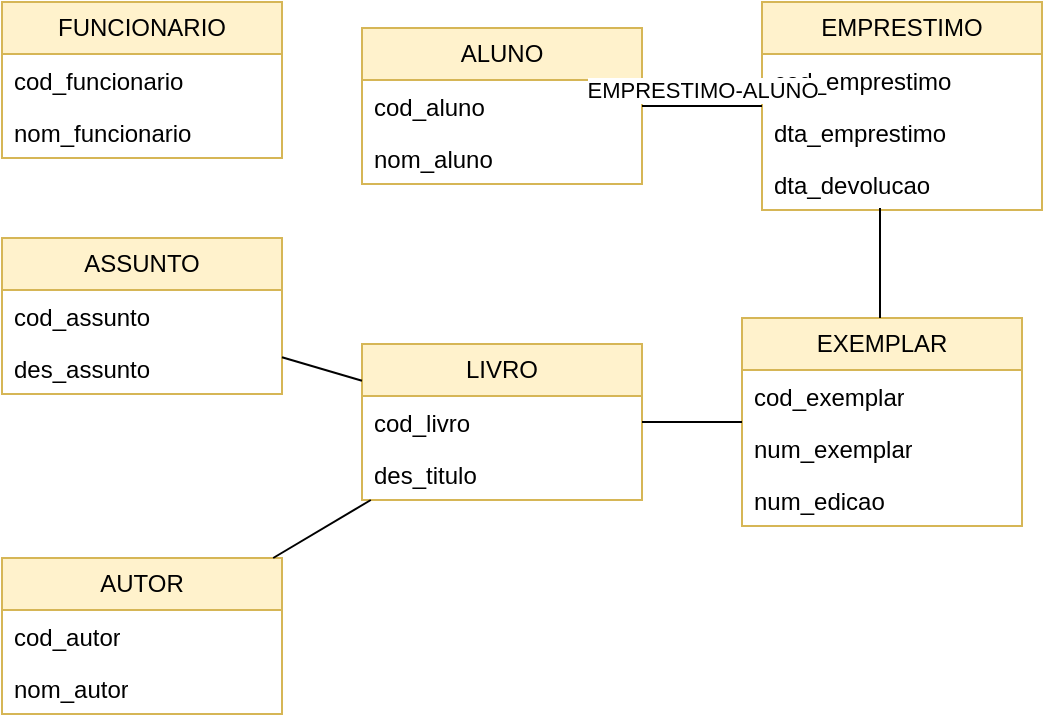 <mxfile version="21.7.2" type="github">
  <diagram name="Página-1" id="cItzlpWJskyljSl-lQDW">
    <mxGraphModel dx="794" dy="677" grid="0" gridSize="10" guides="1" tooltips="1" connect="1" arrows="1" fold="1" page="1" pageScale="1" pageWidth="827" pageHeight="1169" math="0" shadow="0">
      <root>
        <mxCell id="0" />
        <mxCell id="1" parent="0" />
        <mxCell id="SWISUeinObcU3sLyg85e-1" value="ALUNO" style="swimlane;fontStyle=0;childLayout=stackLayout;horizontal=1;startSize=26;fillColor=#fff2cc;horizontalStack=0;resizeParent=1;resizeParentMax=0;resizeLast=0;collapsible=1;marginBottom=0;whiteSpace=wrap;html=1;strokeColor=#d6b656;" parent="1" vertex="1">
          <mxGeometry x="280" y="135" width="140" height="78" as="geometry" />
        </mxCell>
        <mxCell id="SWISUeinObcU3sLyg85e-2" value="cod_aluno" style="text;strokeColor=none;fillColor=none;align=left;verticalAlign=top;spacingLeft=4;spacingRight=4;overflow=hidden;rotatable=0;points=[[0,0.5],[1,0.5]];portConstraint=eastwest;whiteSpace=wrap;html=1;" parent="SWISUeinObcU3sLyg85e-1" vertex="1">
          <mxGeometry y="26" width="140" height="26" as="geometry" />
        </mxCell>
        <mxCell id="SWISUeinObcU3sLyg85e-3" value="nom_aluno" style="text;strokeColor=none;fillColor=none;align=left;verticalAlign=top;spacingLeft=4;spacingRight=4;overflow=hidden;rotatable=0;points=[[0,0.5],[1,0.5]];portConstraint=eastwest;whiteSpace=wrap;html=1;" parent="SWISUeinObcU3sLyg85e-1" vertex="1">
          <mxGeometry y="52" width="140" height="26" as="geometry" />
        </mxCell>
        <mxCell id="SWISUeinObcU3sLyg85e-5" value="AUTOR" style="swimlane;fontStyle=0;childLayout=stackLayout;horizontal=1;startSize=26;fillColor=#fff2cc;horizontalStack=0;resizeParent=1;resizeParentMax=0;resizeLast=0;collapsible=1;marginBottom=0;whiteSpace=wrap;html=1;strokeColor=#d6b656;" parent="1" vertex="1">
          <mxGeometry x="100" y="400" width="140" height="78" as="geometry" />
        </mxCell>
        <mxCell id="SWISUeinObcU3sLyg85e-6" value="cod_autor" style="text;strokeColor=none;fillColor=none;align=left;verticalAlign=top;spacingLeft=4;spacingRight=4;overflow=hidden;rotatable=0;points=[[0,0.5],[1,0.5]];portConstraint=eastwest;whiteSpace=wrap;html=1;" parent="SWISUeinObcU3sLyg85e-5" vertex="1">
          <mxGeometry y="26" width="140" height="26" as="geometry" />
        </mxCell>
        <mxCell id="SWISUeinObcU3sLyg85e-7" value="nom_autor" style="text;strokeColor=none;fillColor=none;align=left;verticalAlign=top;spacingLeft=4;spacingRight=4;overflow=hidden;rotatable=0;points=[[0,0.5],[1,0.5]];portConstraint=eastwest;whiteSpace=wrap;html=1;" parent="SWISUeinObcU3sLyg85e-5" vertex="1">
          <mxGeometry y="52" width="140" height="26" as="geometry" />
        </mxCell>
        <mxCell id="SWISUeinObcU3sLyg85e-9" value="LIVRO" style="swimlane;fontStyle=0;childLayout=stackLayout;horizontal=1;startSize=26;fillColor=#fff2cc;horizontalStack=0;resizeParent=1;resizeParentMax=0;resizeLast=0;collapsible=1;marginBottom=0;whiteSpace=wrap;html=1;strokeColor=#d6b656;" parent="1" vertex="1">
          <mxGeometry x="280" y="293" width="140" height="78" as="geometry" />
        </mxCell>
        <mxCell id="SWISUeinObcU3sLyg85e-10" value="cod_livro" style="text;strokeColor=none;fillColor=none;align=left;verticalAlign=top;spacingLeft=4;spacingRight=4;overflow=hidden;rotatable=0;points=[[0,0.5],[1,0.5]];portConstraint=eastwest;whiteSpace=wrap;html=1;" parent="SWISUeinObcU3sLyg85e-9" vertex="1">
          <mxGeometry y="26" width="140" height="26" as="geometry" />
        </mxCell>
        <mxCell id="SWISUeinObcU3sLyg85e-11" value="des_titulo" style="text;strokeColor=none;fillColor=none;align=left;verticalAlign=top;spacingLeft=4;spacingRight=4;overflow=hidden;rotatable=0;points=[[0,0.5],[1,0.5]];portConstraint=eastwest;whiteSpace=wrap;html=1;" parent="SWISUeinObcU3sLyg85e-9" vertex="1">
          <mxGeometry y="52" width="140" height="26" as="geometry" />
        </mxCell>
        <mxCell id="SWISUeinObcU3sLyg85e-25" value="FUNCIONARIO" style="swimlane;fontStyle=0;childLayout=stackLayout;horizontal=1;startSize=26;fillColor=#fff2cc;horizontalStack=0;resizeParent=1;resizeParentMax=0;resizeLast=0;collapsible=1;marginBottom=0;whiteSpace=wrap;html=1;strokeColor=#d6b656;" parent="1" vertex="1">
          <mxGeometry x="100" y="122" width="140" height="78" as="geometry" />
        </mxCell>
        <mxCell id="SWISUeinObcU3sLyg85e-26" value="cod_funcionario" style="text;strokeColor=none;fillColor=none;align=left;verticalAlign=top;spacingLeft=4;spacingRight=4;overflow=hidden;rotatable=0;points=[[0,0.5],[1,0.5]];portConstraint=eastwest;whiteSpace=wrap;html=1;" parent="SWISUeinObcU3sLyg85e-25" vertex="1">
          <mxGeometry y="26" width="140" height="26" as="geometry" />
        </mxCell>
        <mxCell id="SWISUeinObcU3sLyg85e-27" value="nom_funcionario" style="text;strokeColor=none;fillColor=none;align=left;verticalAlign=top;spacingLeft=4;spacingRight=4;overflow=hidden;rotatable=0;points=[[0,0.5],[1,0.5]];portConstraint=eastwest;whiteSpace=wrap;html=1;" parent="SWISUeinObcU3sLyg85e-25" vertex="1">
          <mxGeometry y="52" width="140" height="26" as="geometry" />
        </mxCell>
        <mxCell id="SWISUeinObcU3sLyg85e-31" value="" style="endArrow=none;html=1;rounded=0;" parent="1" source="SWISUeinObcU3sLyg85e-9" target="SWISUeinObcU3sLyg85e-5" edge="1">
          <mxGeometry width="50" height="50" relative="1" as="geometry">
            <mxPoint x="380" y="300" as="sourcePoint" />
            <mxPoint x="430" y="250" as="targetPoint" />
          </mxGeometry>
        </mxCell>
        <mxCell id="wWb_BqA7zKUlnr8kWwhq-1" value="EMPRESTIMO" style="swimlane;fontStyle=0;childLayout=stackLayout;horizontal=1;startSize=26;fillColor=#fff2cc;horizontalStack=0;resizeParent=1;resizeParentMax=0;resizeLast=0;collapsible=1;marginBottom=0;whiteSpace=wrap;html=1;strokeColor=#d6b656;" vertex="1" parent="1">
          <mxGeometry x="480" y="122" width="140" height="104" as="geometry" />
        </mxCell>
        <mxCell id="wWb_BqA7zKUlnr8kWwhq-2" value="cod_emprestimo" style="text;strokeColor=none;fillColor=none;align=left;verticalAlign=top;spacingLeft=4;spacingRight=4;overflow=hidden;rotatable=0;points=[[0,0.5],[1,0.5]];portConstraint=eastwest;whiteSpace=wrap;html=1;" vertex="1" parent="wWb_BqA7zKUlnr8kWwhq-1">
          <mxGeometry y="26" width="140" height="26" as="geometry" />
        </mxCell>
        <mxCell id="wWb_BqA7zKUlnr8kWwhq-3" value="dta_emprestimo" style="text;strokeColor=none;fillColor=none;align=left;verticalAlign=top;spacingLeft=4;spacingRight=4;overflow=hidden;rotatable=0;points=[[0,0.5],[1,0.5]];portConstraint=eastwest;whiteSpace=wrap;html=1;" vertex="1" parent="wWb_BqA7zKUlnr8kWwhq-1">
          <mxGeometry y="52" width="140" height="26" as="geometry" />
        </mxCell>
        <mxCell id="wWb_BqA7zKUlnr8kWwhq-4" value="dta_devolucao" style="text;strokeColor=none;fillColor=none;align=left;verticalAlign=top;spacingLeft=4;spacingRight=4;overflow=hidden;rotatable=0;points=[[0,0.5],[1,0.5]];portConstraint=eastwest;whiteSpace=wrap;html=1;" vertex="1" parent="wWb_BqA7zKUlnr8kWwhq-1">
          <mxGeometry y="78" width="140" height="26" as="geometry" />
        </mxCell>
        <mxCell id="wWb_BqA7zKUlnr8kWwhq-5" value="EXEMPLAR" style="swimlane;fontStyle=0;childLayout=stackLayout;horizontal=1;startSize=26;fillColor=#fff2cc;horizontalStack=0;resizeParent=1;resizeParentMax=0;resizeLast=0;collapsible=1;marginBottom=0;whiteSpace=wrap;html=1;strokeColor=#d6b656;" vertex="1" parent="1">
          <mxGeometry x="470" y="280" width="140" height="104" as="geometry" />
        </mxCell>
        <mxCell id="wWb_BqA7zKUlnr8kWwhq-6" value="cod_exemplar" style="text;strokeColor=none;fillColor=none;align=left;verticalAlign=top;spacingLeft=4;spacingRight=4;overflow=hidden;rotatable=0;points=[[0,0.5],[1,0.5]];portConstraint=eastwest;whiteSpace=wrap;html=1;" vertex="1" parent="wWb_BqA7zKUlnr8kWwhq-5">
          <mxGeometry y="26" width="140" height="26" as="geometry" />
        </mxCell>
        <mxCell id="wWb_BqA7zKUlnr8kWwhq-7" value="num_exemplar" style="text;strokeColor=none;fillColor=none;align=left;verticalAlign=top;spacingLeft=4;spacingRight=4;overflow=hidden;rotatable=0;points=[[0,0.5],[1,0.5]];portConstraint=eastwest;whiteSpace=wrap;html=1;" vertex="1" parent="wWb_BqA7zKUlnr8kWwhq-5">
          <mxGeometry y="52" width="140" height="26" as="geometry" />
        </mxCell>
        <mxCell id="wWb_BqA7zKUlnr8kWwhq-8" value="num_edicao" style="text;strokeColor=none;fillColor=none;align=left;verticalAlign=top;spacingLeft=4;spacingRight=4;overflow=hidden;rotatable=0;points=[[0,0.5],[1,0.5]];portConstraint=eastwest;whiteSpace=wrap;html=1;" vertex="1" parent="wWb_BqA7zKUlnr8kWwhq-5">
          <mxGeometry y="78" width="140" height="26" as="geometry" />
        </mxCell>
        <mxCell id="wWb_BqA7zKUlnr8kWwhq-10" value="" style="endArrow=none;html=1;rounded=0;" edge="1" parent="1" source="wWb_BqA7zKUlnr8kWwhq-1" target="SWISUeinObcU3sLyg85e-1">
          <mxGeometry width="50" height="50" relative="1" as="geometry">
            <mxPoint x="200" y="330" as="sourcePoint" />
            <mxPoint x="250" y="280" as="targetPoint" />
          </mxGeometry>
        </mxCell>
        <mxCell id="wWb_BqA7zKUlnr8kWwhq-18" value="EMPRESTIMO-ALUNO" style="edgeLabel;html=1;align=center;verticalAlign=middle;resizable=0;points=[];" vertex="1" connectable="0" parent="wWb_BqA7zKUlnr8kWwhq-10">
          <mxGeometry x="-0.033" y="-2" relative="1" as="geometry">
            <mxPoint x="-1" y="-6" as="offset" />
          </mxGeometry>
        </mxCell>
        <mxCell id="wWb_BqA7zKUlnr8kWwhq-11" value="ASSUNTO" style="swimlane;fontStyle=0;childLayout=stackLayout;horizontal=1;startSize=26;fillColor=#fff2cc;horizontalStack=0;resizeParent=1;resizeParentMax=0;resizeLast=0;collapsible=1;marginBottom=0;whiteSpace=wrap;html=1;strokeColor=#d6b656;" vertex="1" parent="1">
          <mxGeometry x="100" y="240" width="140" height="78" as="geometry" />
        </mxCell>
        <mxCell id="wWb_BqA7zKUlnr8kWwhq-12" value="cod_assunto" style="text;strokeColor=none;fillColor=none;align=left;verticalAlign=top;spacingLeft=4;spacingRight=4;overflow=hidden;rotatable=0;points=[[0,0.5],[1,0.5]];portConstraint=eastwest;whiteSpace=wrap;html=1;" vertex="1" parent="wWb_BqA7zKUlnr8kWwhq-11">
          <mxGeometry y="26" width="140" height="26" as="geometry" />
        </mxCell>
        <mxCell id="wWb_BqA7zKUlnr8kWwhq-13" value="des_assunto" style="text;strokeColor=none;fillColor=none;align=left;verticalAlign=top;spacingLeft=4;spacingRight=4;overflow=hidden;rotatable=0;points=[[0,0.5],[1,0.5]];portConstraint=eastwest;whiteSpace=wrap;html=1;" vertex="1" parent="wWb_BqA7zKUlnr8kWwhq-11">
          <mxGeometry y="52" width="140" height="26" as="geometry" />
        </mxCell>
        <mxCell id="wWb_BqA7zKUlnr8kWwhq-15" value="" style="endArrow=none;html=1;rounded=0;" edge="1" parent="1" source="SWISUeinObcU3sLyg85e-9" target="wWb_BqA7zKUlnr8kWwhq-11">
          <mxGeometry width="50" height="50" relative="1" as="geometry">
            <mxPoint x="380" y="380" as="sourcePoint" />
            <mxPoint x="430" y="330" as="targetPoint" />
          </mxGeometry>
        </mxCell>
        <mxCell id="wWb_BqA7zKUlnr8kWwhq-16" value="" style="endArrow=none;html=1;rounded=0;" edge="1" parent="1" source="SWISUeinObcU3sLyg85e-9" target="wWb_BqA7zKUlnr8kWwhq-5">
          <mxGeometry width="50" height="50" relative="1" as="geometry">
            <mxPoint x="380" y="380" as="sourcePoint" />
            <mxPoint x="430" y="330" as="targetPoint" />
          </mxGeometry>
        </mxCell>
        <mxCell id="wWb_BqA7zKUlnr8kWwhq-17" value="" style="endArrow=none;html=1;rounded=0;entryX=0.421;entryY=0.962;entryDx=0;entryDy=0;entryPerimeter=0;edgeStyle=elbowEdgeStyle;" edge="1" parent="1" source="wWb_BqA7zKUlnr8kWwhq-5" target="wWb_BqA7zKUlnr8kWwhq-4">
          <mxGeometry width="50" height="50" relative="1" as="geometry">
            <mxPoint x="380" y="380" as="sourcePoint" />
            <mxPoint x="430" y="330" as="targetPoint" />
          </mxGeometry>
        </mxCell>
      </root>
    </mxGraphModel>
  </diagram>
</mxfile>
